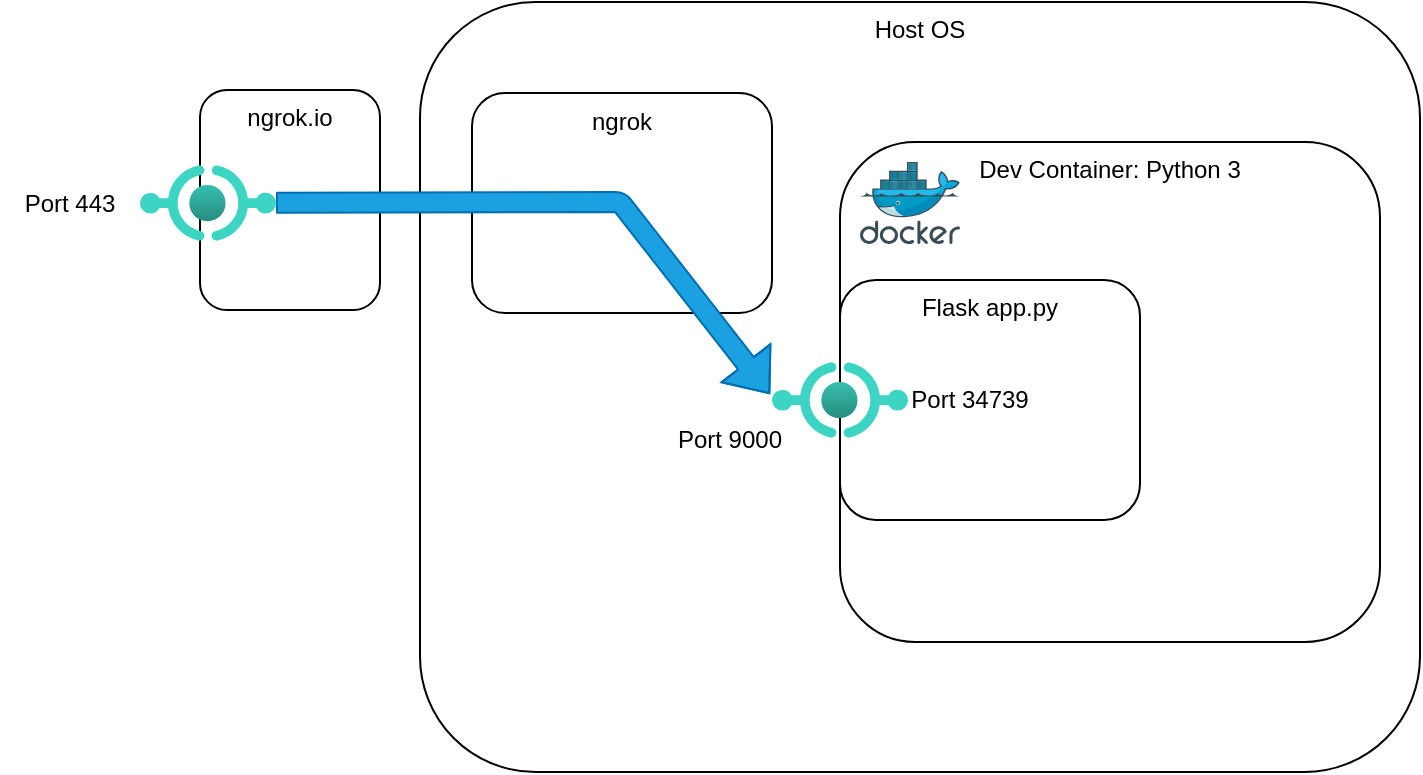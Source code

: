 <mxfile>
    <diagram id="JFB4u1bZuXYO4_Axu5dQ" name="Page-1">
        <mxGraphModel dx="823" dy="563" grid="1" gridSize="10" guides="1" tooltips="1" connect="1" arrows="1" fold="1" page="1" pageScale="1" pageWidth="850" pageHeight="1100" math="0" shadow="0">
            <root>
                <mxCell id="0"/>
                <mxCell id="1" parent="0"/>
                <mxCell id="2" value="Host OS" style="whiteSpace=wrap;html=1;align=center;rounded=1;horizontal=1;verticalAlign=top;" parent="1" vertex="1">
                    <mxGeometry x="230" y="20" width="500" height="385" as="geometry"/>
                </mxCell>
                <mxCell id="3" value="Dev Container: Python 3" style="whiteSpace=wrap;html=1;align=center;rounded=1;horizontal=1;verticalAlign=top;" parent="1" vertex="1">
                    <mxGeometry x="440" y="90" width="270" height="250" as="geometry"/>
                </mxCell>
                <mxCell id="4" value="Flask app.py" style="whiteSpace=wrap;html=1;align=center;rounded=1;horizontal=1;verticalAlign=top;" parent="1" vertex="1">
                    <mxGeometry x="440" y="159" width="150" height="120" as="geometry"/>
                </mxCell>
                <mxCell id="5" value="ngrok" style="whiteSpace=wrap;html=1;align=center;rounded=1;horizontal=1;verticalAlign=top;" parent="1" vertex="1">
                    <mxGeometry x="256" y="65.5" width="150" height="110" as="geometry"/>
                </mxCell>
                <mxCell id="6" value="" style="sketch=0;aspect=fixed;html=1;points=[];align=center;image;fontSize=12;image=img/lib/mscae/Docker.svg;rounded=1;" parent="1" vertex="1">
                    <mxGeometry x="450" y="100" width="50" height="41" as="geometry"/>
                </mxCell>
                <mxCell id="7" value="" style="aspect=fixed;html=1;points=[];align=center;image;fontSize=12;image=img/lib/azure2/other/API_Proxy.svg;rounded=1;" parent="1" vertex="1">
                    <mxGeometry x="406" y="200" width="68" height="38" as="geometry"/>
                </mxCell>
                <mxCell id="8" value="Port 34739" style="text;strokeColor=none;align=center;fillColor=none;html=1;verticalAlign=middle;whiteSpace=wrap;rounded=0;" parent="1" vertex="1">
                    <mxGeometry x="470" y="209" width="70" height="20" as="geometry"/>
                </mxCell>
                <mxCell id="9" value="Port 9000" style="text;strokeColor=none;align=center;fillColor=none;html=1;verticalAlign=middle;whiteSpace=wrap;rounded=0;" parent="1" vertex="1">
                    <mxGeometry x="350" y="229" width="70" height="20" as="geometry"/>
                </mxCell>
                <mxCell id="13" value="ngrok.io" style="whiteSpace=wrap;html=1;align=center;rounded=1;horizontal=1;verticalAlign=top;" parent="1" vertex="1">
                    <mxGeometry x="120" y="64" width="90" height="110" as="geometry"/>
                </mxCell>
                <mxCell id="12" value="" style="shape=flexArrow;endArrow=classic;html=1;entryX=-0.015;entryY=0.421;entryDx=0;entryDy=0;entryPerimeter=0;fontColor=#99CCFF;labelBackgroundColor=#99CCFF;fillColor=#1ba1e2;strokeColor=#006EAF;" parent="1" source="14" target="7" edge="1">
                    <mxGeometry width="50" height="50" relative="1" as="geometry">
                        <mxPoint x="230" y="120" as="sourcePoint"/>
                        <mxPoint x="300" y="250" as="targetPoint"/>
                        <Array as="points">
                            <mxPoint x="330" y="120"/>
                        </Array>
                    </mxGeometry>
                </mxCell>
                <mxCell id="14" value="" style="aspect=fixed;html=1;points=[];align=center;image;fontSize=12;image=img/lib/azure2/other/API_Proxy.svg;rounded=1;" parent="1" vertex="1">
                    <mxGeometry x="90" y="101.5" width="68" height="38" as="geometry"/>
                </mxCell>
                <mxCell id="15" value="Port 443" style="text;strokeColor=none;align=center;fillColor=none;html=1;verticalAlign=middle;whiteSpace=wrap;rounded=0;" parent="1" vertex="1">
                    <mxGeometry x="20" y="110.5" width="70" height="20" as="geometry"/>
                </mxCell>
            </root>
        </mxGraphModel>
    </diagram>
</mxfile>